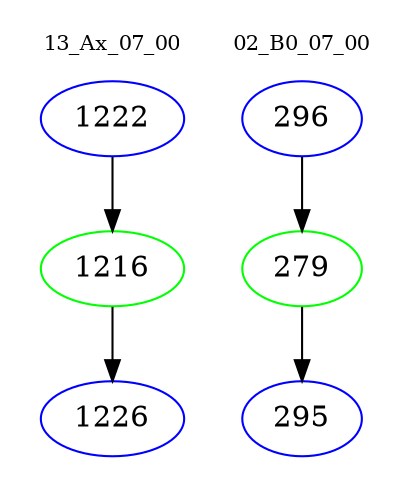 digraph{
subgraph cluster_0 {
color = white
label = "13_Ax_07_00";
fontsize=10;
T0_1222 [label="1222", color="blue"]
T0_1222 -> T0_1216 [color="black"]
T0_1216 [label="1216", color="green"]
T0_1216 -> T0_1226 [color="black"]
T0_1226 [label="1226", color="blue"]
}
subgraph cluster_1 {
color = white
label = "02_B0_07_00";
fontsize=10;
T1_296 [label="296", color="blue"]
T1_296 -> T1_279 [color="black"]
T1_279 [label="279", color="green"]
T1_279 -> T1_295 [color="black"]
T1_295 [label="295", color="blue"]
}
}
